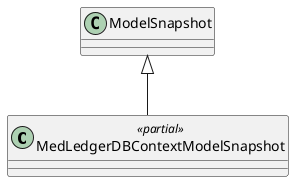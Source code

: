 @startuml
class MedLedgerDBContextModelSnapshot <<partial>> {
}
ModelSnapshot <|-- MedLedgerDBContextModelSnapshot
@enduml
